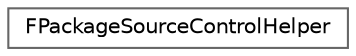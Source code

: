 digraph "Graphical Class Hierarchy"
{
 // INTERACTIVE_SVG=YES
 // LATEX_PDF_SIZE
  bgcolor="transparent";
  edge [fontname=Helvetica,fontsize=10,labelfontname=Helvetica,labelfontsize=10];
  node [fontname=Helvetica,fontsize=10,shape=box,height=0.2,width=0.4];
  rankdir="LR";
  Node0 [id="Node000000",label="FPackageSourceControlHelper",height=0.2,width=0.4,color="grey40", fillcolor="white", style="filled",URL="$d3/dc6/classFPackageSourceControlHelper.html",tooltip=" "];
}
